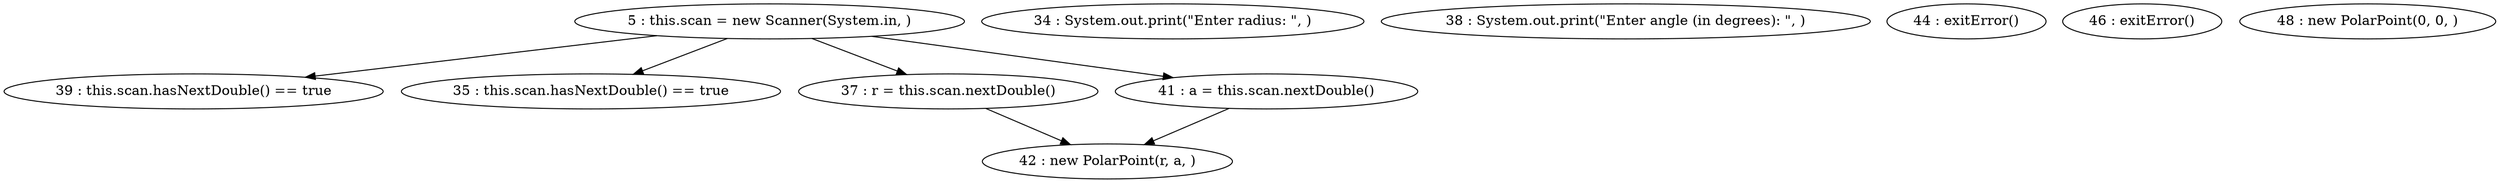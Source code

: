 digraph G {
"5 : this.scan = new Scanner(System.in, )"
"5 : this.scan = new Scanner(System.in, )" -> "39 : this.scan.hasNextDouble() == true"
"5 : this.scan = new Scanner(System.in, )" -> "35 : this.scan.hasNextDouble() == true"
"5 : this.scan = new Scanner(System.in, )" -> "37 : r = this.scan.nextDouble()"
"5 : this.scan = new Scanner(System.in, )" -> "41 : a = this.scan.nextDouble()"
"34 : System.out.print(\"Enter radius: \", )"
"35 : this.scan.hasNextDouble() == true"
"37 : r = this.scan.nextDouble()"
"37 : r = this.scan.nextDouble()" -> "42 : new PolarPoint(r, a, )"
"38 : System.out.print(\"Enter angle (in degrees): \", )"
"39 : this.scan.hasNextDouble() == true"
"41 : a = this.scan.nextDouble()"
"41 : a = this.scan.nextDouble()" -> "42 : new PolarPoint(r, a, )"
"42 : new PolarPoint(r, a, )"
"44 : exitError()"
"46 : exitError()"
"48 : new PolarPoint(0, 0, )"
}